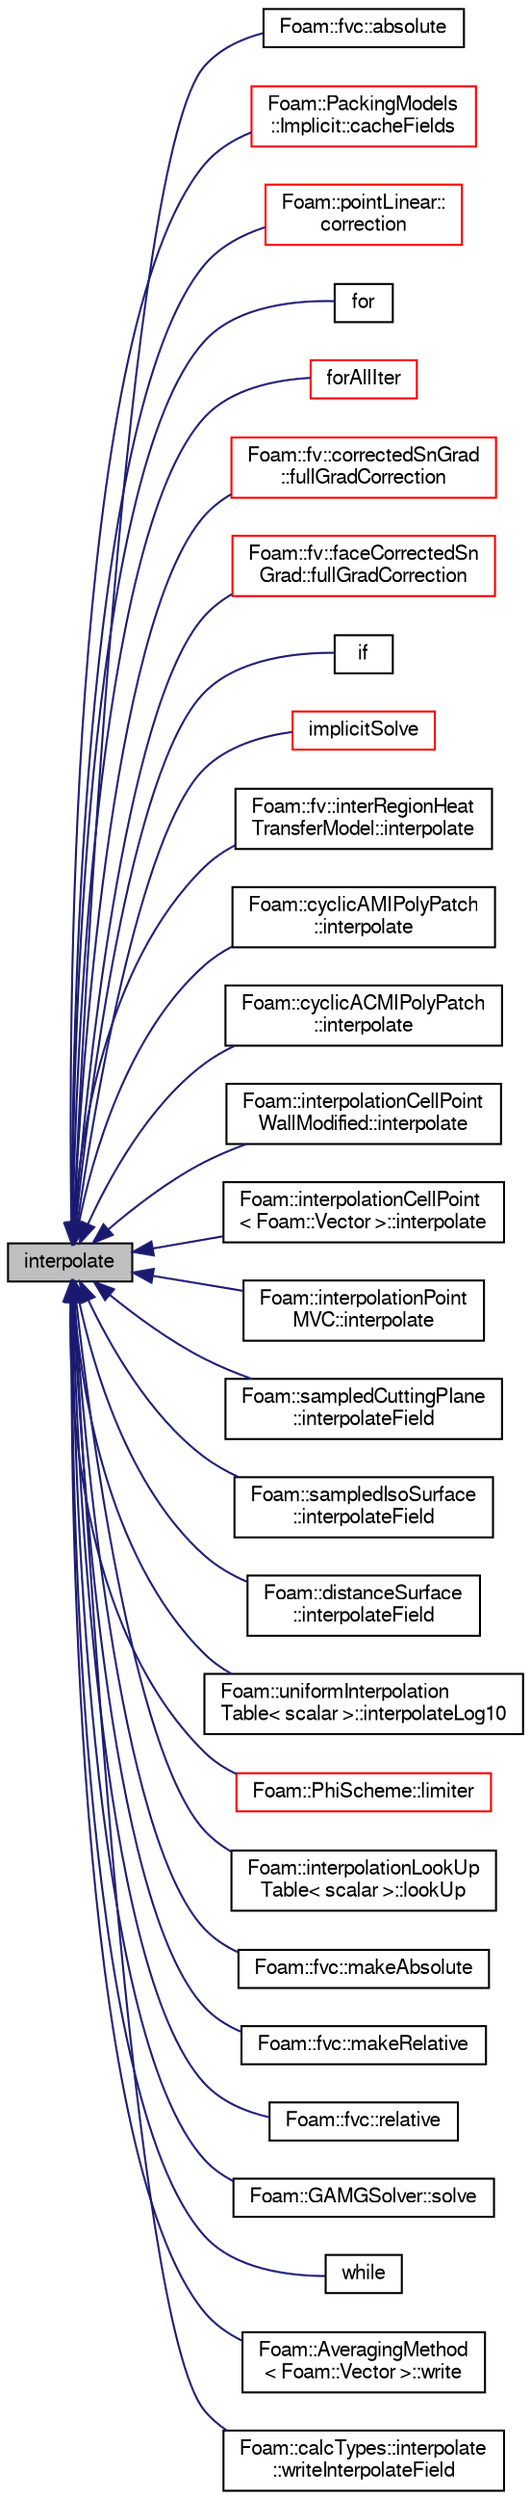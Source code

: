 digraph "interpolate"
{
  bgcolor="transparent";
  edge [fontname="FreeSans",fontsize="10",labelfontname="FreeSans",labelfontsize="10"];
  node [fontname="FreeSans",fontsize="10",shape=record];
  rankdir="LR";
  Node2926 [label="interpolate",height=0.2,width=0.4,color="black", fillcolor="grey75", style="filled", fontcolor="black"];
  Node2926 -> Node2927 [dir="back",color="midnightblue",fontsize="10",style="solid",fontname="FreeSans"];
  Node2927 [label="Foam::fvc::absolute",height=0.2,width=0.4,color="black",URL="$a21134.html#ae3a3435bb4f9e4cbc1c551fe32bdfdd5",tooltip="Return the given relative flux in absolute form. "];
  Node2926 -> Node2928 [dir="back",color="midnightblue",fontsize="10",style="solid",fontname="FreeSans"];
  Node2928 [label="Foam::PackingModels\l::Implicit::cacheFields",height=0.2,width=0.4,color="red",URL="$a24254.html#a6005414ac27ae3e0b5a783ba216c1906",tooltip="Calculate the inter particles stresses. "];
  Node2926 -> Node2930 [dir="back",color="midnightblue",fontsize="10",style="solid",fontname="FreeSans"];
  Node2930 [label="Foam::pointLinear::\lcorrection",height=0.2,width=0.4,color="red",URL="$a23226.html#a683d4cb418f39972bd3c928468a84681",tooltip="Return the explicit correction to the face-interpolate. "];
  Node2926 -> Node2932 [dir="back",color="midnightblue",fontsize="10",style="solid",fontname="FreeSans"];
  Node2932 [label="for",height=0.2,width=0.4,color="black",URL="$a38534.html#ae9610aff8f04c828f9db802f66a18f67"];
  Node2926 -> Node2933 [dir="back",color="midnightblue",fontsize="10",style="solid",fontname="FreeSans"];
  Node2933 [label="forAllIter",height=0.2,width=0.4,color="red",URL="$a38159.html#aaaca96f2de03e39be860dca1ff20ef39"];
  Node2926 -> Node2935 [dir="back",color="midnightblue",fontsize="10",style="solid",fontname="FreeSans"];
  Node2935 [label="Foam::fv::correctedSnGrad\l::fullGradCorrection",height=0.2,width=0.4,color="red",URL="$a22594.html#ae3eb8307c31a36fcb2cbf122a447896b",tooltip="Return the explicit correction to the correctedSnGrad. "];
  Node2926 -> Node2939 [dir="back",color="midnightblue",fontsize="10",style="solid",fontname="FreeSans"];
  Node2939 [label="Foam::fv::faceCorrectedSn\lGrad::fullGradCorrection",height=0.2,width=0.4,color="red",URL="$a22598.html#ae3eb8307c31a36fcb2cbf122a447896b",tooltip="Return the explicit correction to the faceCorrectedSnGrad. "];
  Node2926 -> Node2943 [dir="back",color="midnightblue",fontsize="10",style="solid",fontname="FreeSans"];
  Node2943 [label="if",height=0.2,width=0.4,color="black",URL="$a38027.html#a8b7f998449b569bf0b55d8c54cbac3cc"];
  Node2926 -> Node2944 [dir="back",color="midnightblue",fontsize="10",style="solid",fontname="FreeSans"];
  Node2944 [label="implicitSolve",height=0.2,width=0.4,color="red",URL="$a21136.html#af3ebc5af31512182ee43a56e994f4aaf"];
  Node2926 -> Node2947 [dir="back",color="midnightblue",fontsize="10",style="solid",fontname="FreeSans"];
  Node2947 [label="Foam::fv::interRegionHeat\lTransferModel::interpolate",height=0.2,width=0.4,color="black",URL="$a23542.html#adb9d9ed80e7039717e3beb3c68e282f7"];
  Node2926 -> Node2948 [dir="back",color="midnightblue",fontsize="10",style="solid",fontname="FreeSans"];
  Node2948 [label="Foam::cyclicAMIPolyPatch\l::interpolate",height=0.2,width=0.4,color="black",URL="$a24946.html#a1d80517ad2e975c0b7da64fb296e57bb"];
  Node2926 -> Node2949 [dir="back",color="midnightblue",fontsize="10",style="solid",fontname="FreeSans"];
  Node2949 [label="Foam::cyclicACMIPolyPatch\l::interpolate",height=0.2,width=0.4,color="black",URL="$a24926.html#a63a393a98b33577e3d17c4e115e1369a"];
  Node2926 -> Node2950 [dir="back",color="midnightblue",fontsize="10",style="solid",fontname="FreeSans"];
  Node2950 [label="Foam::interpolationCellPoint\lWallModified::interpolate",height=0.2,width=0.4,color="black",URL="$a22938.html#a1e1a36b4d220030fdbd81c18d1303d85",tooltip="Interpolate field to the given point in the given cell. "];
  Node2926 -> Node2951 [dir="back",color="midnightblue",fontsize="10",style="solid",fontname="FreeSans"];
  Node2951 [label="Foam::interpolationCellPoint\l\< Foam::Vector \>::interpolate",height=0.2,width=0.4,color="black",URL="$a22926.html#a1e1a36b4d220030fdbd81c18d1303d85",tooltip="Interpolate field to the given point in the given cell. "];
  Node2926 -> Node2952 [dir="back",color="midnightblue",fontsize="10",style="solid",fontname="FreeSans"];
  Node2952 [label="Foam::interpolationPoint\lMVC::interpolate",height=0.2,width=0.4,color="black",URL="$a22942.html#a1e1a36b4d220030fdbd81c18d1303d85",tooltip="Interpolate field to the given point in the given cell. "];
  Node2926 -> Node2953 [dir="back",color="midnightblue",fontsize="10",style="solid",fontname="FreeSans"];
  Node2953 [label="Foam::sampledCuttingPlane\l::interpolateField",height=0.2,width=0.4,color="black",URL="$a29362.html#a97b086d70d4450f23b4adfcf2bf8f1c7"];
  Node2926 -> Node2954 [dir="back",color="midnightblue",fontsize="10",style="solid",fontname="FreeSans"];
  Node2954 [label="Foam::sampledIsoSurface\l::interpolateField",height=0.2,width=0.4,color="black",URL="$a29354.html#a97b086d70d4450f23b4adfcf2bf8f1c7"];
  Node2926 -> Node2955 [dir="back",color="midnightblue",fontsize="10",style="solid",fontname="FreeSans"];
  Node2955 [label="Foam::distanceSurface\l::interpolateField",height=0.2,width=0.4,color="black",URL="$a29342.html#a97b086d70d4450f23b4adfcf2bf8f1c7"];
  Node2926 -> Node2956 [dir="back",color="midnightblue",fontsize="10",style="solid",fontname="FreeSans"];
  Node2956 [label="Foam::uniformInterpolation\lTable\< scalar \>::interpolateLog10",height=0.2,width=0.4,color="black",URL="$a26770.html#a150ab13914ea624858020c1b0a316237",tooltip="Interpolate - takes log10 flag into account. "];
  Node2926 -> Node2957 [dir="back",color="midnightblue",fontsize="10",style="solid",fontname="FreeSans"];
  Node2957 [label="Foam::PhiScheme::limiter",height=0.2,width=0.4,color="red",URL="$a23062.html#ab5b7fd4ec9a566fa360765146f0c4f4f",tooltip="Return the interpolation weighting factors. "];
  Node2926 -> Node2959 [dir="back",color="midnightblue",fontsize="10",style="solid",fontname="FreeSans"];
  Node2959 [label="Foam::interpolationLookUp\lTable\< scalar \>::lookUp",height=0.2,width=0.4,color="black",URL="$a26730.html#a706644639a2938728eb7d36c193266b4",tooltip="Return the output list given a single input scalar. "];
  Node2926 -> Node2960 [dir="back",color="midnightblue",fontsize="10",style="solid",fontname="FreeSans"];
  Node2960 [label="Foam::fvc::makeAbsolute",height=0.2,width=0.4,color="black",URL="$a21134.html#afb8e4081618608c9bdcbcd668f937cab",tooltip="Make the given flux absolute. "];
  Node2926 -> Node2961 [dir="back",color="midnightblue",fontsize="10",style="solid",fontname="FreeSans"];
  Node2961 [label="Foam::fvc::makeRelative",height=0.2,width=0.4,color="black",URL="$a21134.html#a79384edbcf2434087a6be234642812b0",tooltip="Make the given flux relative. "];
  Node2926 -> Node2962 [dir="back",color="midnightblue",fontsize="10",style="solid",fontname="FreeSans"];
  Node2962 [label="Foam::fvc::relative",height=0.2,width=0.4,color="black",URL="$a21134.html#ae6d0ce0ddcc1862b63ec30e39f2a5087",tooltip="Return the given absolute flux in relative form. "];
  Node2926 -> Node2963 [dir="back",color="midnightblue",fontsize="10",style="solid",fontname="FreeSans"];
  Node2963 [label="Foam::GAMGSolver::solve",height=0.2,width=0.4,color="black",URL="$a27002.html#ad38597d099f9905e3f399b01af791bcb",tooltip="Solve. "];
  Node2926 -> Node2964 [dir="back",color="midnightblue",fontsize="10",style="solid",fontname="FreeSans"];
  Node2964 [label="while",height=0.2,width=0.4,color="black",URL="$a38054.html#ab13470e79e249d04c443bf59be9ff31d"];
  Node2926 -> Node2965 [dir="back",color="midnightblue",fontsize="10",style="solid",fontname="FreeSans"];
  Node2965 [label="Foam::AveragingMethod\l\< Foam::Vector \>::write",height=0.2,width=0.4,color="black",URL="$a23898.html#ad48b7b943e88478c15879659cce7aebc",tooltip="Write using setting from DB. "];
  Node2926 -> Node2966 [dir="back",color="midnightblue",fontsize="10",style="solid",fontname="FreeSans"];
  Node2966 [label="Foam::calcTypes::interpolate\l::writeInterpolateField",height=0.2,width=0.4,color="black",URL="$a28682.html#abdc6e5cf54dfb66813e3de9bc3264108",tooltip="Write interpolate fields. "];
}
